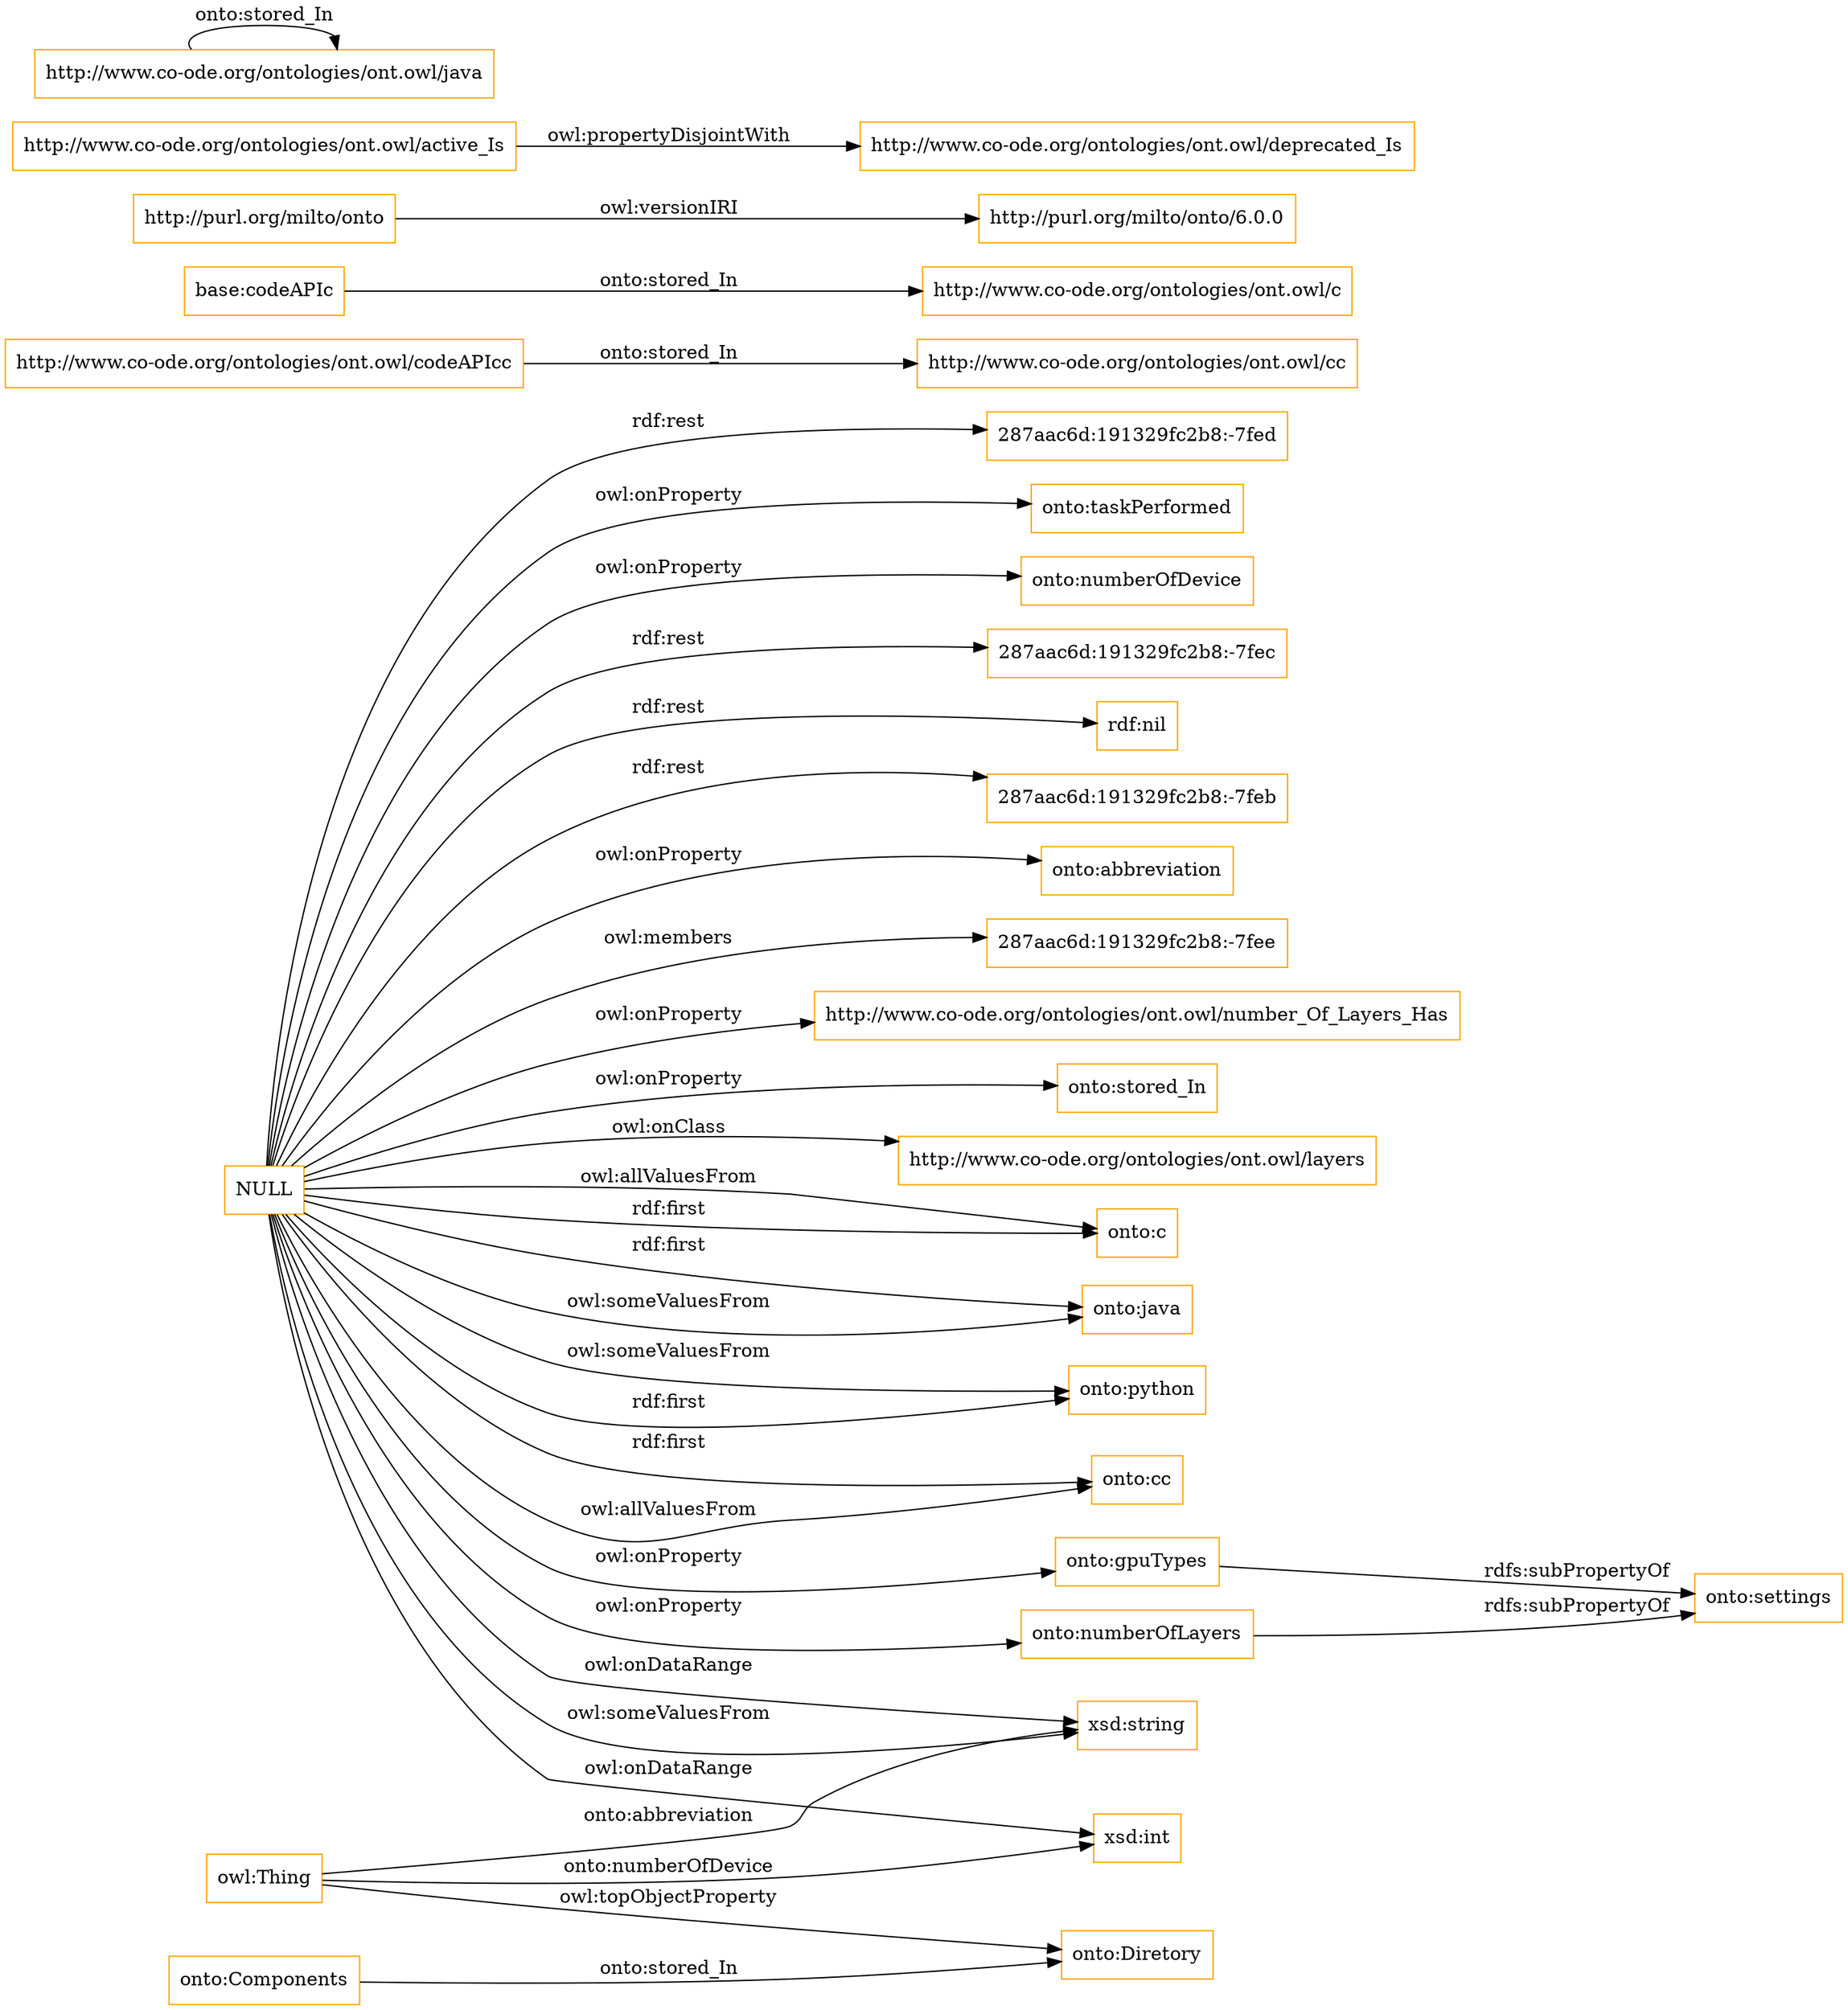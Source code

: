 digraph ar2dtool_diagram { 
rankdir=LR;
size="1501"
node [shape = rectangle, color="orange"]; "http://www.co-ode.org/ontologies/ont.owl/layers" "onto:c" "onto:Diretory" "onto:java" "onto:python" "onto:cc" "onto:Components" ; /*classes style*/
	"onto:gpuTypes" -> "onto:settings" [ label = "rdfs:subPropertyOf" ];
	"http://www.co-ode.org/ontologies/ont.owl/codeAPIcc" -> "http://www.co-ode.org/ontologies/ont.owl/cc" [ label = "onto:stored_In" ];
	"base:codeAPIc" -> "http://www.co-ode.org/ontologies/ont.owl/c" [ label = "onto:stored_In" ];
	"http://purl.org/milto/onto" -> "http://purl.org/milto/onto/6.0.0" [ label = "owl:versionIRI" ];
	"http://www.co-ode.org/ontologies/ont.owl/active_Is" -> "http://www.co-ode.org/ontologies/ont.owl/deprecated_Is" [ label = "owl:propertyDisjointWith" ];
	"http://www.co-ode.org/ontologies/ont.owl/java" -> "http://www.co-ode.org/ontologies/ont.owl/java" [ label = "onto:stored_In" ];
	"NULL" -> "onto:c" [ label = "owl:allValuesFrom" ];
	"NULL" -> "onto:java" [ label = "rdf:first" ];
	"NULL" -> "xsd:string" [ label = "owl:someValuesFrom" ];
	"NULL" -> "287aac6d:191329fc2b8:-7fed" [ label = "rdf:rest" ];
	"NULL" -> "onto:taskPerformed" [ label = "owl:onProperty" ];
	"NULL" -> "onto:numberOfDevice" [ label = "owl:onProperty" ];
	"NULL" -> "287aac6d:191329fc2b8:-7fec" [ label = "rdf:rest" ];
	"NULL" -> "http://www.co-ode.org/ontologies/ont.owl/layers" [ label = "owl:onClass" ];
	"NULL" -> "onto:java" [ label = "owl:someValuesFrom" ];
	"NULL" -> "onto:python" [ label = "owl:someValuesFrom" ];
	"NULL" -> "onto:numberOfLayers" [ label = "owl:onProperty" ];
	"NULL" -> "onto:python" [ label = "rdf:first" ];
	"NULL" -> "onto:cc" [ label = "owl:allValuesFrom" ];
	"NULL" -> "rdf:nil" [ label = "rdf:rest" ];
	"NULL" -> "xsd:string" [ label = "owl:onDataRange" ];
	"NULL" -> "287aac6d:191329fc2b8:-7feb" [ label = "rdf:rest" ];
	"NULL" -> "onto:abbreviation" [ label = "owl:onProperty" ];
	"NULL" -> "287aac6d:191329fc2b8:-7fee" [ label = "owl:members" ];
	"NULL" -> "xsd:int" [ label = "owl:onDataRange" ];
	"NULL" -> "onto:c" [ label = "rdf:first" ];
	"NULL" -> "http://www.co-ode.org/ontologies/ont.owl/number_Of_Layers_Has" [ label = "owl:onProperty" ];
	"NULL" -> "onto:stored_In" [ label = "owl:onProperty" ];
	"NULL" -> "onto:cc" [ label = "rdf:first" ];
	"NULL" -> "onto:gpuTypes" [ label = "owl:onProperty" ];
	"onto:numberOfLayers" -> "onto:settings" [ label = "rdfs:subPropertyOf" ];
	"owl:Thing" -> "xsd:int" [ label = "onto:numberOfDevice" ];
	"owl:Thing" -> "xsd:string" [ label = "onto:abbreviation" ];
	"onto:Components" -> "onto:Diretory" [ label = "onto:stored_In" ];
	"owl:Thing" -> "onto:Diretory" [ label = "owl:topObjectProperty" ];

}
